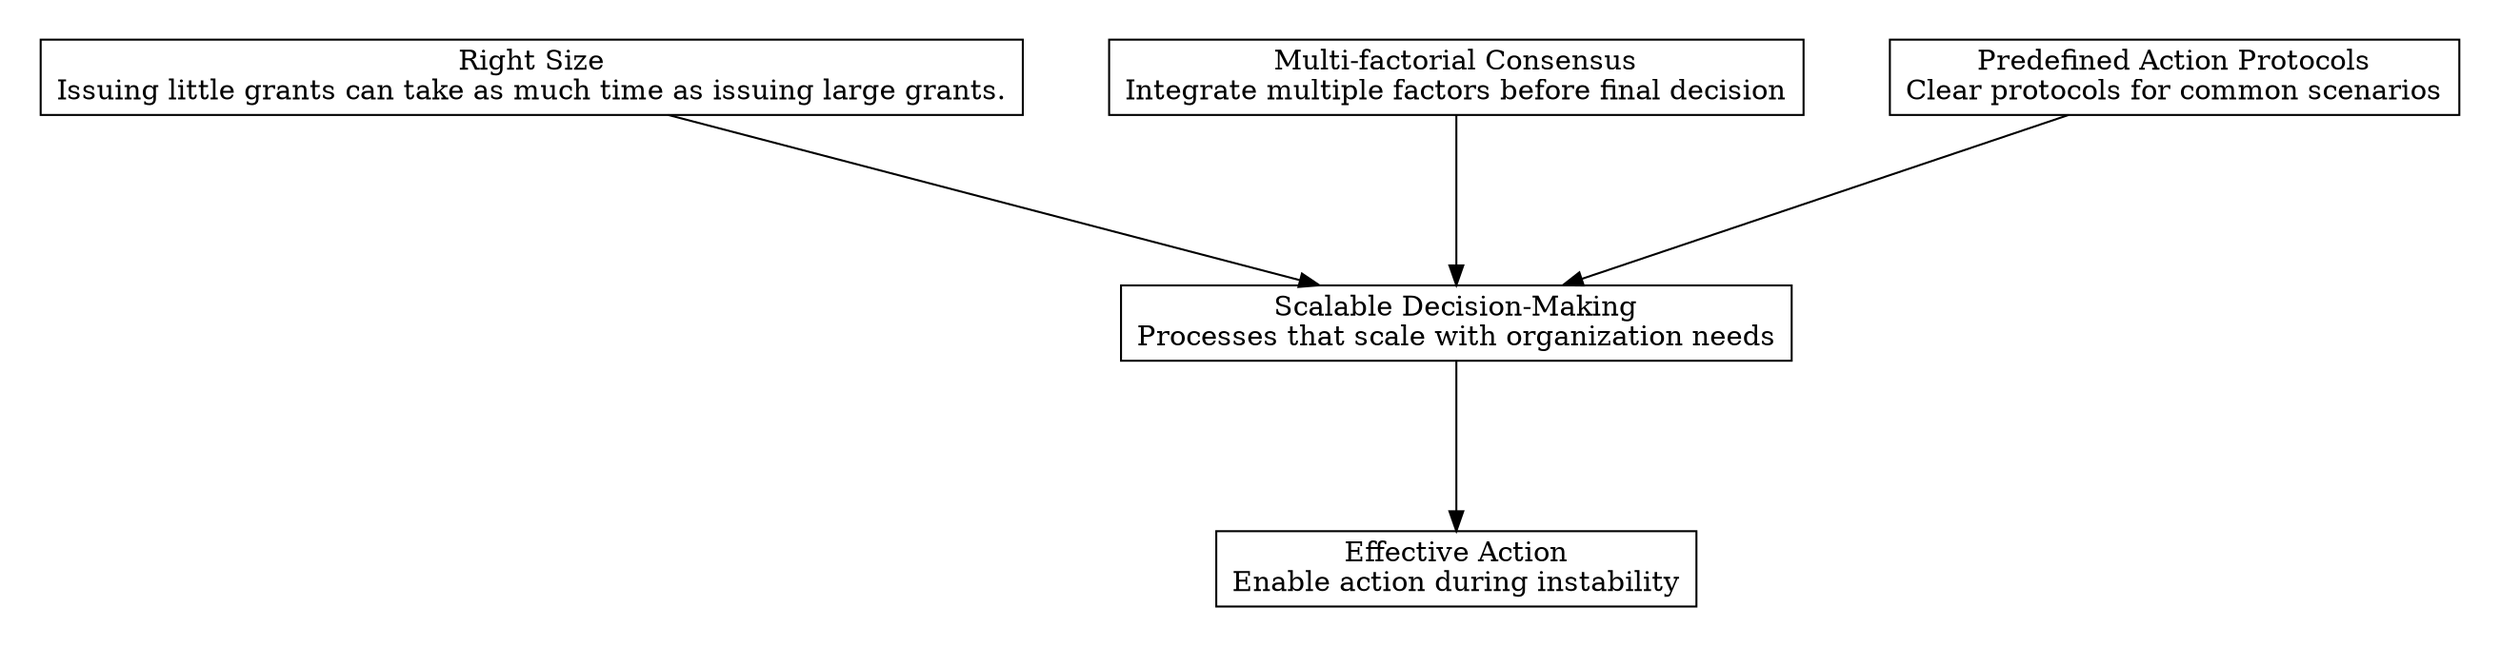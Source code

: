 digraph "" {
	graph [nodesep=0.6,
		rankdir=TB,
		ranksep=1.2
	];
	node [label="\N",
		shape=box
	];
	subgraph cluster_predecessors {
		graph [rank=max,
			style=invis
		];
		"Predefined Action Protocols"	[label="Predefined Action Protocols\nClear protocols for common scenarios"];
		"Multi-factorial Consensus"	[label="Multi-factorial Consensus\nIntegrate multiple factors before final decision"];
		"Right Size"	[label="Right Size\nIssuing little grants can take as much time as issuing large grants.\n"];
	}
	subgraph cluster_descendants {
		graph [rank=min,
			style=invis
		];
		"Effective Action"	[label="Effective Action\nEnable action during instability"];
	}
	"Scalable Decision-Making"	[label="Scalable Decision-Making\nProcesses that scale with organization needs"];
	"Scalable Decision-Making" -> "Effective Action";
	"Predefined Action Protocols" -> "Scalable Decision-Making";
	"Multi-factorial Consensus" -> "Scalable Decision-Making";
	"Right Size" -> "Scalable Decision-Making";
}
